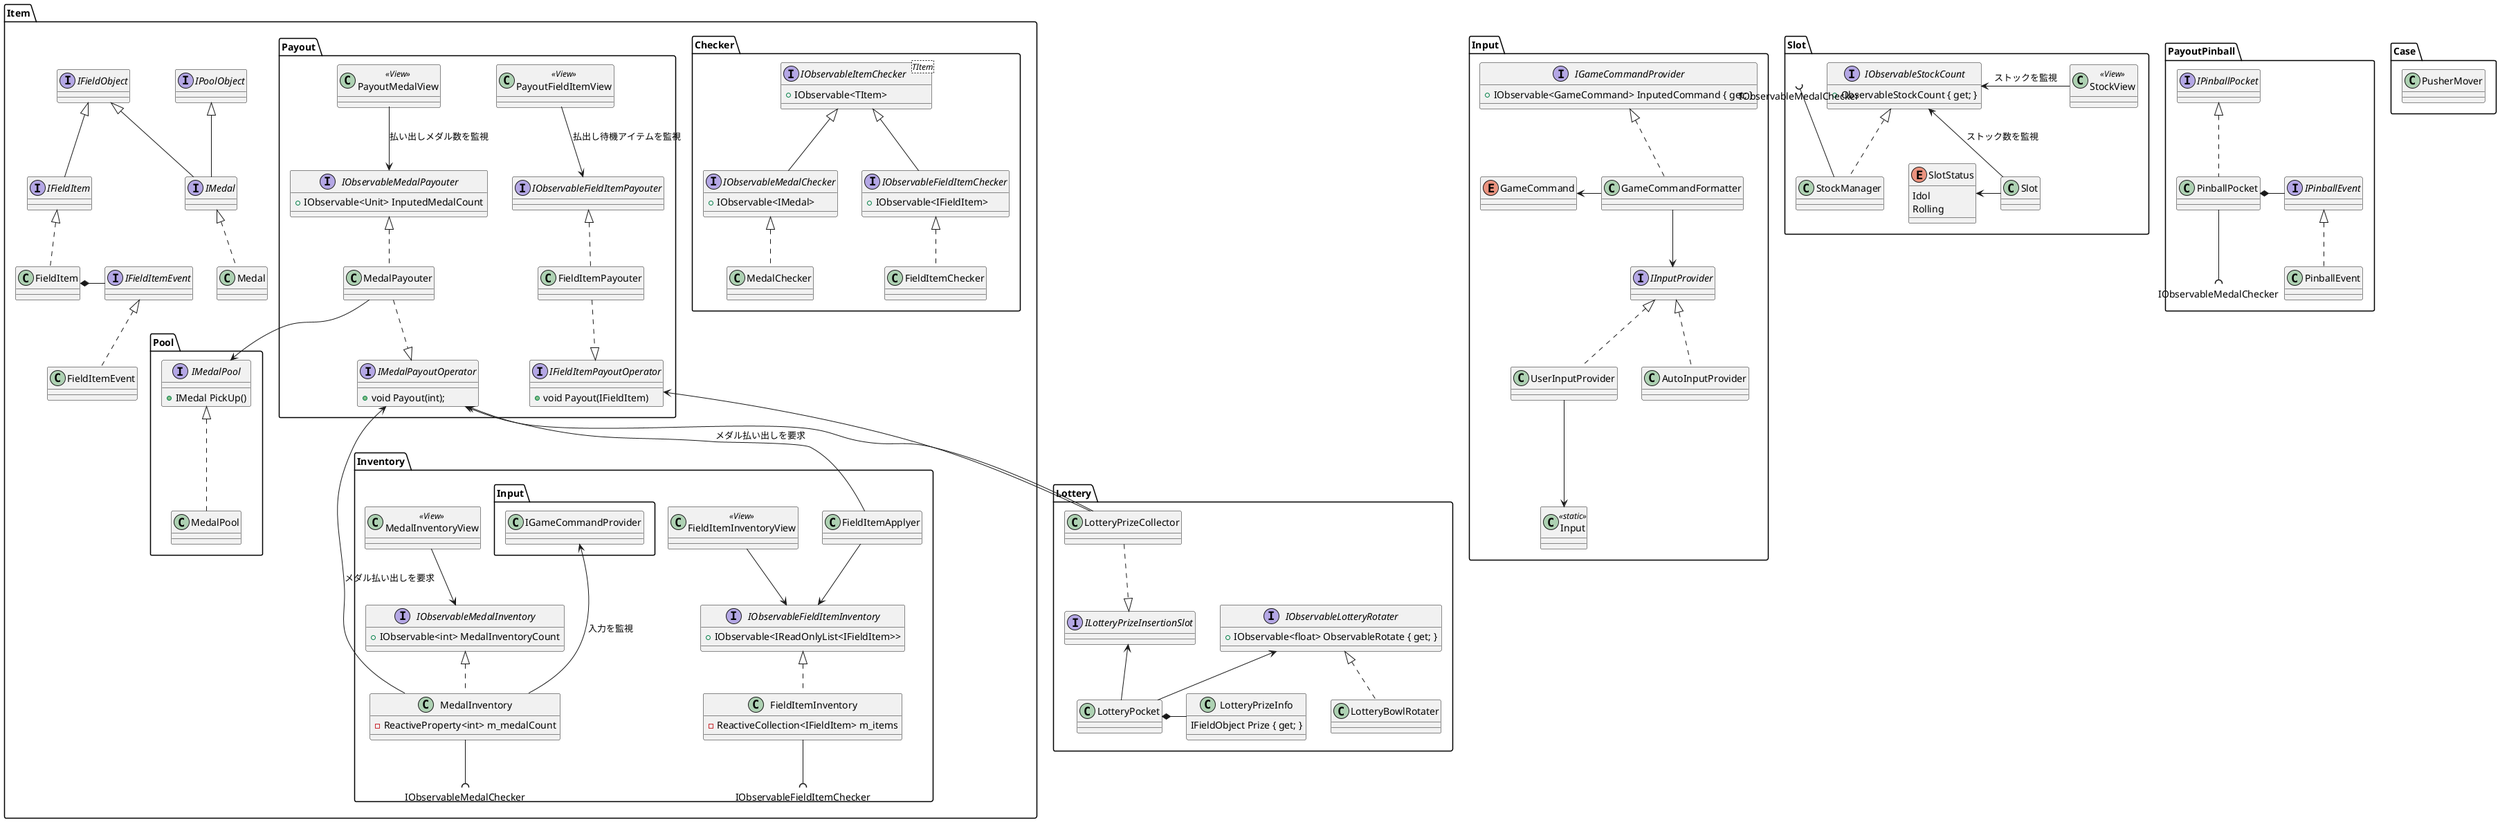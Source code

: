 @startuml MedalPusher

namespace Case{
    class PusherMover
}

namespace Item{
    interface IPoolObject

    interface IFieldItem
    class FieldItem
    interface IFieldItemEvent
    class FieldItemEvent
    IFieldItem <|.. FieldItem
    IFieldItemEvent <|.. FieldItemEvent
    FieldItem *- IFieldItemEvent

    interface IMedal
    class Medal
    IPoolObject <|-- IMedal
    IMedal <|.. Medal

    interface IFieldObject
    IFieldObject <|-- IMedal
    IFieldObject <|-- IFieldItem
    
    namespace Checker{
        interface IObservableItemChecker<TItem>{
            +IObservable<TItem>
        }

        interface IObservableMedalChecker{
            +IObservable<IMedal>
        }
        class MedalChecker
        IObservableItemChecker <|-- IObservableMedalChecker
        IObservableMedalChecker <|.. MedalChecker

        interface IObservableFieldItemChecker{
            +IObservable<IFieldItem>
        }
        class FieldItemChecker
        IObservableItemChecker <|-- IObservableFieldItemChecker
        IObservableFieldItemChecker <|.. FieldItemChecker
    }
    
    namespace Payout{
        interface IObservableMedalPayouter{
            +IObservable<Unit> InputedMedalCount
        }
        interface IMedalPayoutOperator{
            +void Payout(int);
        }
        class MedalPayouter
        MedalPayouter ..|> IMedalPayoutOperator
        IObservableMedalPayouter <|.. MedalPayouter

        interface IObservableFieldItemPayouter{
        }
        interface IFieldItemPayoutOperator{
            +void Payout(IFieldItem)
        }
        class FieldItemPayouter
        FieldItemPayouter ..|> IFieldItemPayoutOperator
        IObservableFieldItemPayouter <|.. FieldItemPayouter

        class PayoutMedalView<<View>>
        class PayoutFieldItemView<<View>>
        PayoutMedalView --> IObservableMedalPayouter : 払い出しメダル数を監視
        PayoutFieldItemView --> IObservableFieldItemPayouter : 払出し待機アイテムを監視
    }
    
    namespace Inventory{
        interface IObservableMedalInventory{
            +IObservable<int> MedalInventoryCount
        }
        class MedalInventory{
            -ReactiveProperty<int> m_medalCount
        }
        IObservableMedalInventory <|.. MedalInventory

        interface IObservableFieldItemInventory{
            +IObservable<IReadOnlyList<IFieldItem>> 
        }
        class FieldItemInventory{
            -ReactiveCollection<IFieldItem> m_items
        }
        IObservableFieldItemInventory <|.. FieldItemInventory

        MedalInventory --(( IObservableMedalChecker
        FieldItemInventory --(( IObservableFieldItemChecker
        Input.IGameCommandProvider <--- MedalInventory : 入力を監視

        class FieldItemApplyer
        Item.Payout.IMedalPayoutOperator <-- FieldItemApplyer : メダル払い出しを要求

        class MedalInventoryView<<View>>
        MedalInventoryView --> IObservableMedalInventory
        class FieldItemInventoryView<<View>>
        FieldItemInventoryView --> IObservableFieldItemInventory

        FieldItemApplyer --> IObservableFieldItemInventory
        MedalInventory --> Item.Payout.IMedalPayoutOperator : メダル払い出しを要求
    }

    namespace Pool{
        interface IMedalPool{
            +IMedal PickUp()
        }
        class MedalPool

        IMedalPool <|.. MedalPool
        Item.Payout.MedalPayouter --> IMedalPool
    }
}

namespace Input{
    enum GameCommand
    interface IGameCommandProvider{
        +IObservable<GameCommand> InputedCommand { get; }
    }
    class GameCommandFormatter
    GameCommand <- GameCommandFormatter
    IGameCommandProvider <|.. GameCommandFormatter
    GameCommandFormatter --> IInputProvider
    interface IInputProvider
    class UserInputProvider
    class AutoInputProvider
    class Input<<static>>
    IInputProvider <|.. UserInputProvider
    IInputProvider <|.. AutoInputProvider
    UserInputProvider --> Input
}

namespace Slot{
    class StockManager
    IObservableStockCount <|.. StockManager
    IObservableMedalChecker ))-- StockManager
    class Slot
    enum SlotStatus{
        Idol
        Rolling
    }
    IObservableStockCount <-- Slot : ストック数を監視

    ' ISlot <|.. Slot
    SlotStatus <- Slot

    interface IObservableStockCount{
        +ObservableStockCount { get; }
    }

    class StockView<<View>>
    IObservableStockCount <- StockView : ストックを監視

}

namespace PayoutPinball{
    interface IPinballPocket
    class PinballPocket
    IPinballPocket <|.. PinballPocket

    interface IPinballEvent
    class PinballEvent
    IPinballEvent <|.. PinballEvent

    PinballPocket *- IPinballEvent
    PinballPocket --(( IObservableMedalChecker
}

namespace Lottery{
    interface IObservableLotteryRotater{
        +IObservable<float> ObservableRotate { get; }
    }
    class LotteryBowlRotater
    IObservableLotteryRotater <|.. LotteryBowlRotater

    class LotteryPrizeInfo{
        IFieldObject Prize { get; }
    }
    class LotteryPocket
    IObservableLotteryRotater <-- LotteryPocket

    interface ILotteryPrizeInsertionSlot
    class LotteryPrizeCollector
    LotteryPrizeCollector ..|> ILotteryPrizeInsertionSlot

    ILotteryPrizeInsertionSlot <-- LotteryPocket
    LotteryPocket *- LotteryPrizeInfo

    Item.Payout.IFieldItemPayoutOperator <-- LotteryPrizeCollector
    Item.Payout.IMedalPayoutOperator <-- LotteryPrizeCollector
}


@enduml